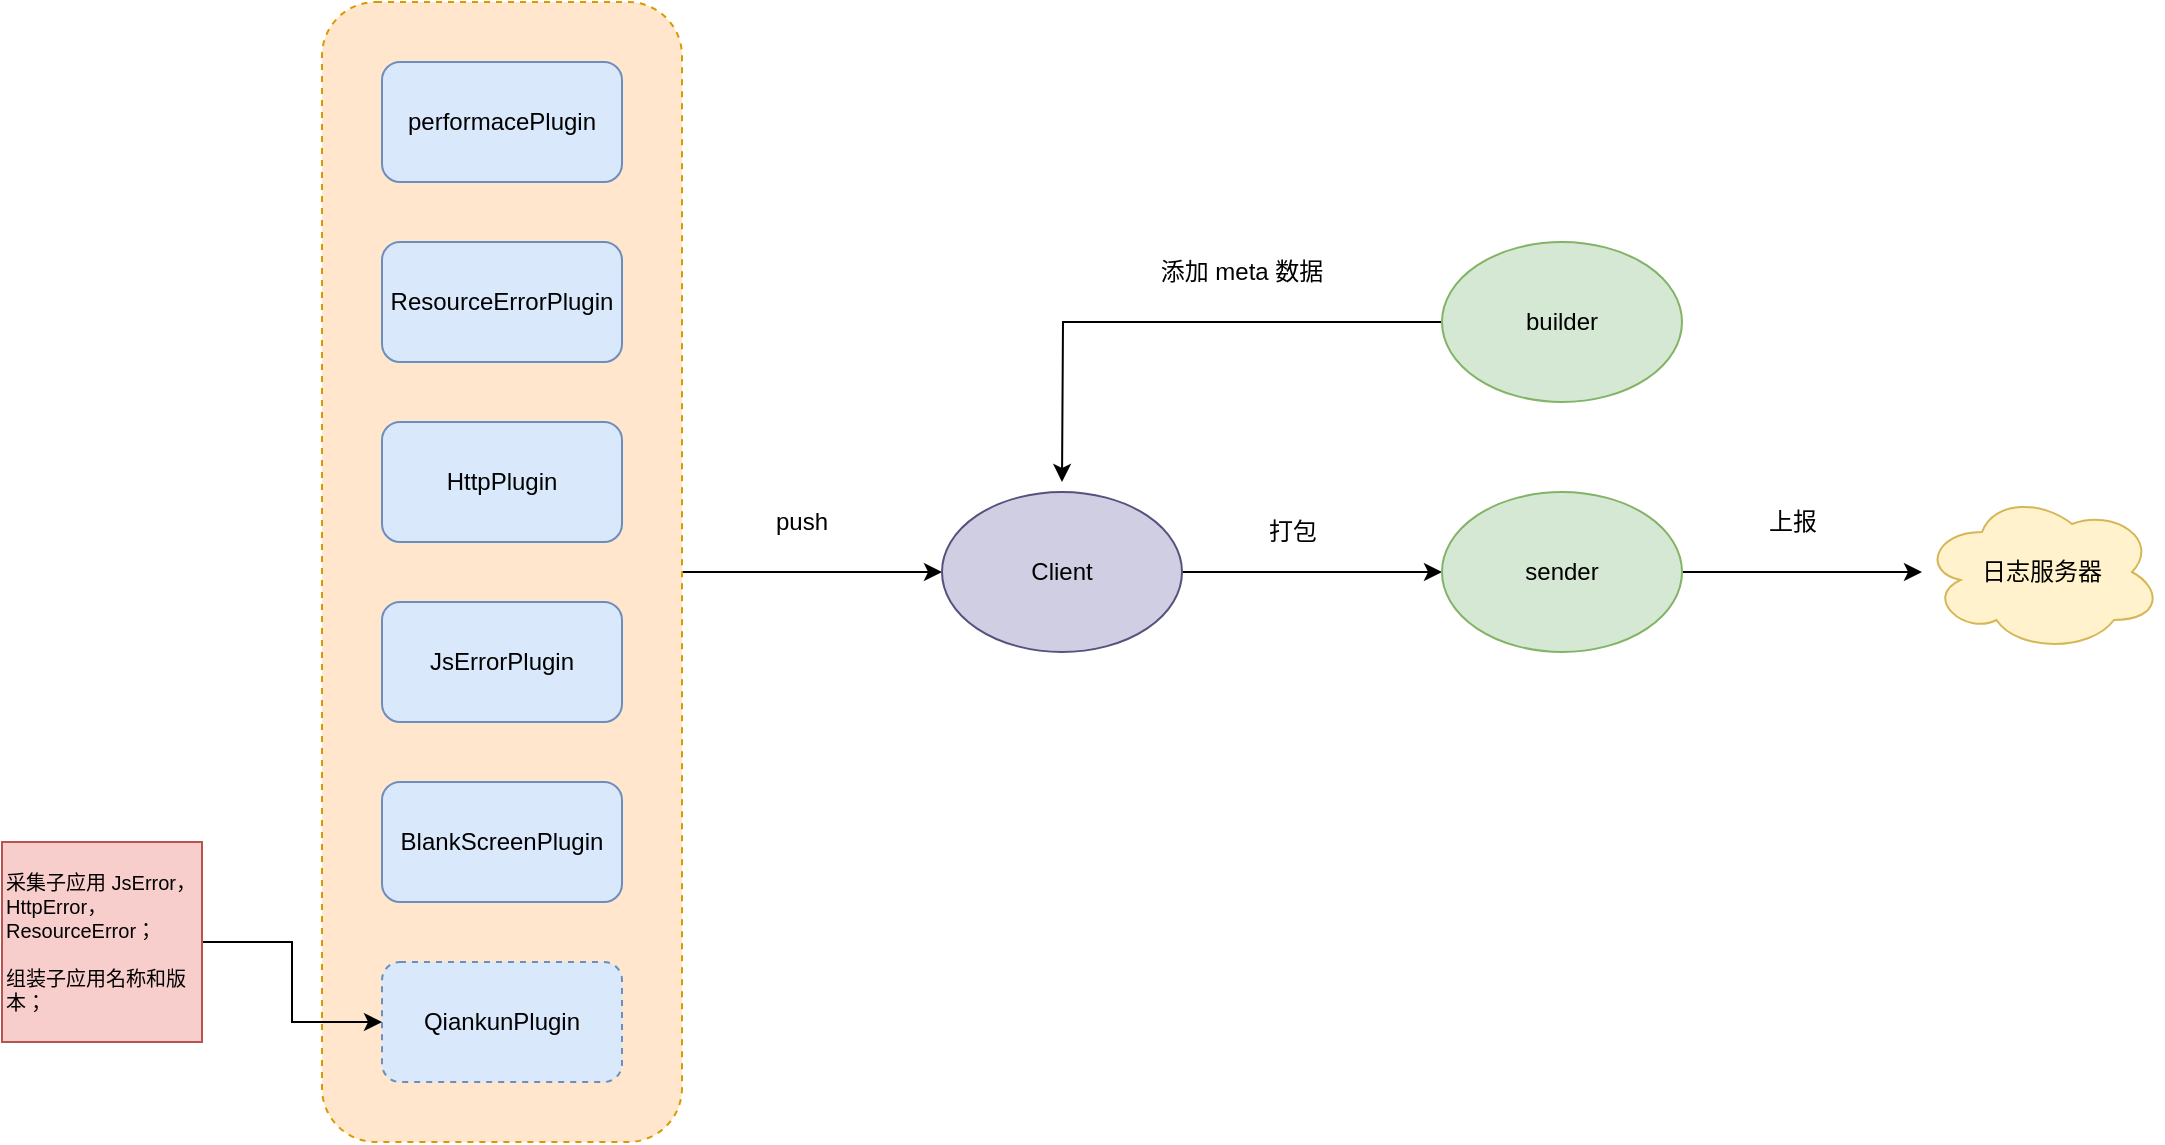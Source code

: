 <mxfile version="22.1.3" type="github">
  <diagram name="第 1 页" id="PY1gbD0BH82F9g9Azvsy">
    <mxGraphModel dx="1434" dy="790" grid="1" gridSize="10" guides="1" tooltips="1" connect="1" arrows="1" fold="1" page="1" pageScale="1" pageWidth="1600" pageHeight="900" math="0" shadow="0">
      <root>
        <mxCell id="0" />
        <mxCell id="1" parent="0" />
        <mxCell id="L6jPL3bvIjocPBfsfLAo-12" style="edgeStyle=orthogonalEdgeStyle;rounded=0;orthogonalLoop=1;jettySize=auto;html=1;entryX=0;entryY=0.5;entryDx=0;entryDy=0;" edge="1" parent="1" source="L6jPL3bvIjocPBfsfLAo-11" target="L6jPL3bvIjocPBfsfLAo-9">
          <mxGeometry relative="1" as="geometry" />
        </mxCell>
        <mxCell id="L6jPL3bvIjocPBfsfLAo-11" value="" style="rounded=1;whiteSpace=wrap;html=1;dashed=1;fillColor=#ffe6cc;strokeColor=#d79b00;" vertex="1" parent="1">
          <mxGeometry x="270" y="210" width="180" height="570" as="geometry" />
        </mxCell>
        <mxCell id="L6jPL3bvIjocPBfsfLAo-5" value="ResourceErrorPlugin" style="rounded=1;whiteSpace=wrap;html=1;fillColor=#dae8fc;strokeColor=#6c8ebf;" vertex="1" parent="1">
          <mxGeometry x="300" y="330" width="120" height="60" as="geometry" />
        </mxCell>
        <mxCell id="L6jPL3bvIjocPBfsfLAo-4" value="performacePlugin" style="rounded=1;whiteSpace=wrap;html=1;fillColor=#dae8fc;strokeColor=#6c8ebf;" vertex="1" parent="1">
          <mxGeometry x="300" y="240" width="120" height="60" as="geometry" />
        </mxCell>
        <mxCell id="L6jPL3bvIjocPBfsfLAo-6" value="HttpPlugin" style="rounded=1;whiteSpace=wrap;html=1;fillColor=#dae8fc;strokeColor=#6c8ebf;" vertex="1" parent="1">
          <mxGeometry x="300" y="420" width="120" height="60" as="geometry" />
        </mxCell>
        <mxCell id="L6jPL3bvIjocPBfsfLAo-7" value="JsErrorPlugin" style="rounded=1;whiteSpace=wrap;html=1;fillColor=#dae8fc;strokeColor=#6c8ebf;" vertex="1" parent="1">
          <mxGeometry x="300" y="510" width="120" height="60" as="geometry" />
        </mxCell>
        <mxCell id="L6jPL3bvIjocPBfsfLAo-8" value="QiankunPlugin" style="rounded=1;whiteSpace=wrap;html=1;fillColor=#dae8fc;strokeColor=#6c8ebf;dashed=1;" vertex="1" parent="1">
          <mxGeometry x="300" y="690" width="120" height="60" as="geometry" />
        </mxCell>
        <mxCell id="L6jPL3bvIjocPBfsfLAo-23" style="edgeStyle=orthogonalEdgeStyle;rounded=0;orthogonalLoop=1;jettySize=auto;html=1;entryX=0;entryY=0.5;entryDx=0;entryDy=0;" edge="1" parent="1" source="L6jPL3bvIjocPBfsfLAo-9" target="L6jPL3bvIjocPBfsfLAo-18">
          <mxGeometry relative="1" as="geometry" />
        </mxCell>
        <mxCell id="L6jPL3bvIjocPBfsfLAo-9" value="Client" style="ellipse;whiteSpace=wrap;html=1;fillColor=#d0cee2;strokeColor=#56517e;" vertex="1" parent="1">
          <mxGeometry x="580" y="455" width="120" height="80" as="geometry" />
        </mxCell>
        <mxCell id="L6jPL3bvIjocPBfsfLAo-14" value="push" style="text;html=1;strokeColor=none;fillColor=none;align=center;verticalAlign=middle;whiteSpace=wrap;rounded=0;" vertex="1" parent="1">
          <mxGeometry x="480" y="455" width="60" height="30" as="geometry" />
        </mxCell>
        <mxCell id="L6jPL3bvIjocPBfsfLAo-17" style="edgeStyle=orthogonalEdgeStyle;rounded=0;orthogonalLoop=1;jettySize=auto;html=1;entryX=0;entryY=0.5;entryDx=0;entryDy=0;" edge="1" parent="1" source="L6jPL3bvIjocPBfsfLAo-15" target="L6jPL3bvIjocPBfsfLAo-8">
          <mxGeometry relative="1" as="geometry" />
        </mxCell>
        <mxCell id="L6jPL3bvIjocPBfsfLAo-15" value="&lt;div style=&quot;font-size: 10px;&quot;&gt;&lt;span style=&quot;background-color: initial; font-size: 10px;&quot;&gt;采集子应用 JsError，HttpError，ResourceError；&lt;/span&gt;&lt;/div&gt;&lt;div style=&quot;font-size: 10px;&quot;&gt;&lt;span style=&quot;background-color: initial; font-size: 10px;&quot;&gt;&lt;br style=&quot;font-size: 10px;&quot;&gt;&lt;/span&gt;&lt;/div&gt;&lt;div style=&quot;font-size: 10px;&quot;&gt;组装子应用名称和版本；&lt;/div&gt;" style="whiteSpace=wrap;html=1;aspect=fixed;fillColor=#f8cecc;strokeColor=#b85450;align=left;fontSize=10;" vertex="1" parent="1">
          <mxGeometry x="110" y="630" width="100" height="100" as="geometry" />
        </mxCell>
        <mxCell id="L6jPL3bvIjocPBfsfLAo-16" value="BlankScreenPlugin" style="rounded=1;whiteSpace=wrap;html=1;fillColor=#dae8fc;strokeColor=#6c8ebf;" vertex="1" parent="1">
          <mxGeometry x="300" y="600" width="120" height="60" as="geometry" />
        </mxCell>
        <mxCell id="L6jPL3bvIjocPBfsfLAo-28" value="" style="edgeStyle=orthogonalEdgeStyle;rounded=0;orthogonalLoop=1;jettySize=auto;html=1;" edge="1" parent="1" source="L6jPL3bvIjocPBfsfLAo-18" target="L6jPL3bvIjocPBfsfLAo-27">
          <mxGeometry relative="1" as="geometry" />
        </mxCell>
        <mxCell id="L6jPL3bvIjocPBfsfLAo-18" value="sender" style="ellipse;whiteSpace=wrap;html=1;fillColor=#d5e8d4;strokeColor=#82b366;" vertex="1" parent="1">
          <mxGeometry x="830" y="455" width="120" height="80" as="geometry" />
        </mxCell>
        <mxCell id="L6jPL3bvIjocPBfsfLAo-22" style="edgeStyle=orthogonalEdgeStyle;rounded=0;orthogonalLoop=1;jettySize=auto;html=1;" edge="1" parent="1" source="L6jPL3bvIjocPBfsfLAo-19">
          <mxGeometry relative="1" as="geometry">
            <mxPoint x="640" y="450" as="targetPoint" />
          </mxGeometry>
        </mxCell>
        <mxCell id="L6jPL3bvIjocPBfsfLAo-19" value="builder" style="ellipse;whiteSpace=wrap;html=1;fillColor=#d5e8d4;strokeColor=#82b366;" vertex="1" parent="1">
          <mxGeometry x="830" y="330" width="120" height="80" as="geometry" />
        </mxCell>
        <mxCell id="L6jPL3bvIjocPBfsfLAo-21" value="添加 meta 数据" style="text;html=1;strokeColor=none;fillColor=none;align=center;verticalAlign=middle;whiteSpace=wrap;rounded=0;" vertex="1" parent="1">
          <mxGeometry x="680" y="330" width="100" height="30" as="geometry" />
        </mxCell>
        <mxCell id="L6jPL3bvIjocPBfsfLAo-27" value="日志服务器" style="ellipse;shape=cloud;whiteSpace=wrap;html=1;fillColor=#fff2cc;strokeColor=#d6b656;" vertex="1" parent="1">
          <mxGeometry x="1070" y="455" width="120" height="80" as="geometry" />
        </mxCell>
        <mxCell id="L6jPL3bvIjocPBfsfLAo-29" value="上报" style="text;html=1;align=center;verticalAlign=middle;resizable=0;points=[];autosize=1;strokeColor=none;fillColor=none;" vertex="1" parent="1">
          <mxGeometry x="980" y="455" width="50" height="30" as="geometry" />
        </mxCell>
        <mxCell id="L6jPL3bvIjocPBfsfLAo-30" value="打包" style="text;html=1;align=center;verticalAlign=middle;resizable=0;points=[];autosize=1;strokeColor=none;fillColor=none;" vertex="1" parent="1">
          <mxGeometry x="730" y="460" width="50" height="30" as="geometry" />
        </mxCell>
      </root>
    </mxGraphModel>
  </diagram>
</mxfile>
